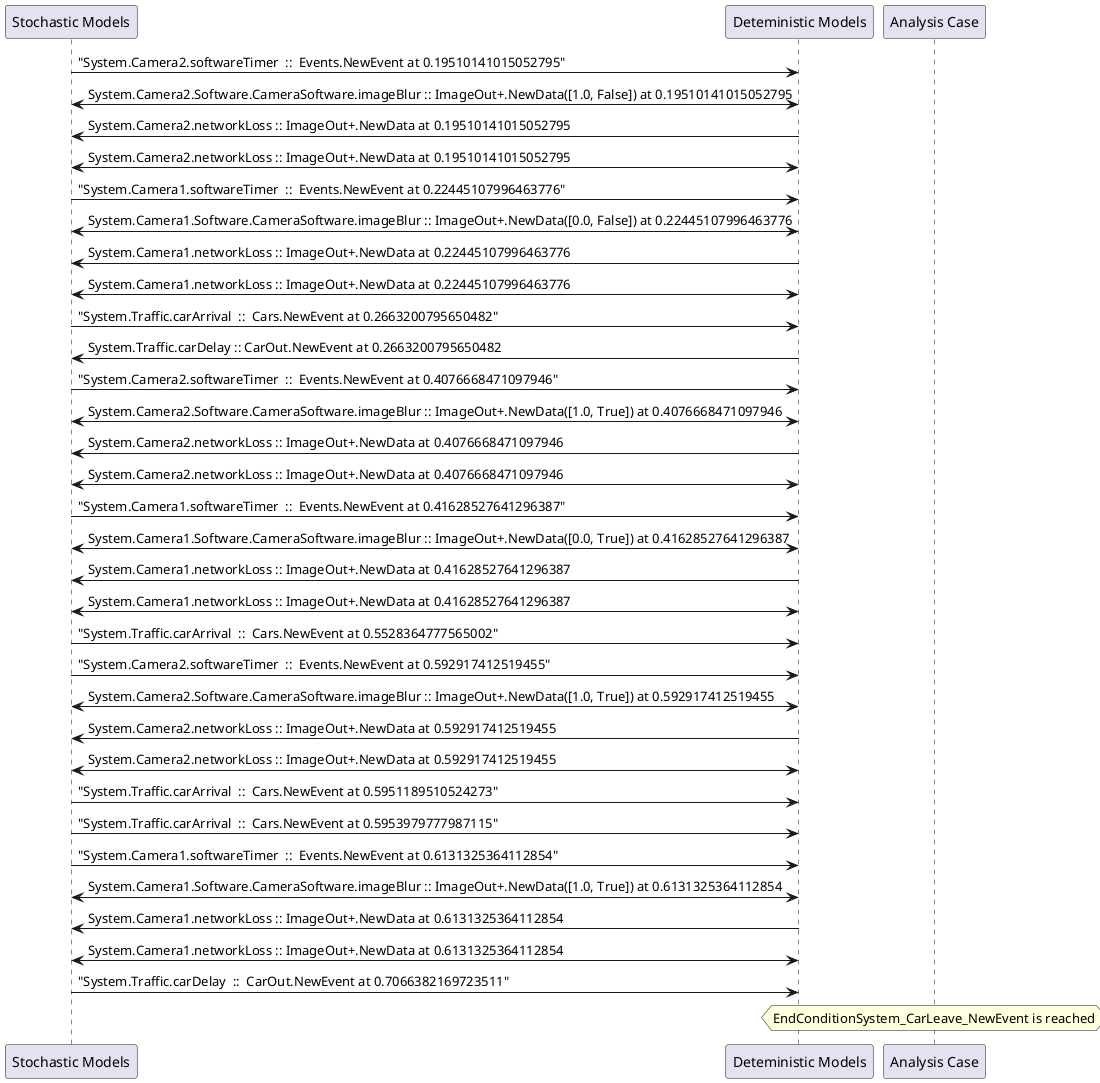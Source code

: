 
	@startuml
	participant "Stochastic Models" as stochmodel
	participant "Deteministic Models" as detmodel
	participant "Analysis Case" as analysis
	{33401_stop} stochmodel -> detmodel : "System.Camera2.softwareTimer  ::  Events.NewEvent at 0.19510141015052795"
detmodel <-> stochmodel : System.Camera2.Software.CameraSoftware.imageBlur :: ImageOut+.NewData([1.0, False]) at 0.19510141015052795
detmodel -> stochmodel : System.Camera2.networkLoss :: ImageOut+.NewData at 0.19510141015052795
detmodel <-> stochmodel : System.Camera2.networkLoss :: ImageOut+.NewData at 0.19510141015052795
{33386_stop} stochmodel -> detmodel : "System.Camera1.softwareTimer  ::  Events.NewEvent at 0.22445107996463776"
detmodel <-> stochmodel : System.Camera1.Software.CameraSoftware.imageBlur :: ImageOut+.NewData([0.0, False]) at 0.22445107996463776
detmodel -> stochmodel : System.Camera1.networkLoss :: ImageOut+.NewData at 0.22445107996463776
detmodel <-> stochmodel : System.Camera1.networkLoss :: ImageOut+.NewData at 0.22445107996463776
{33417_stop} stochmodel -> detmodel : "System.Traffic.carArrival  ::  Cars.NewEvent at 0.2663200795650482"
{33436_start} detmodel -> stochmodel : System.Traffic.carDelay :: CarOut.NewEvent at 0.2663200795650482
{33402_stop} stochmodel -> detmodel : "System.Camera2.softwareTimer  ::  Events.NewEvent at 0.4076668471097946"
detmodel <-> stochmodel : System.Camera2.Software.CameraSoftware.imageBlur :: ImageOut+.NewData([1.0, True]) at 0.4076668471097946
detmodel -> stochmodel : System.Camera2.networkLoss :: ImageOut+.NewData at 0.4076668471097946
detmodel <-> stochmodel : System.Camera2.networkLoss :: ImageOut+.NewData at 0.4076668471097946
{33387_stop} stochmodel -> detmodel : "System.Camera1.softwareTimer  ::  Events.NewEvent at 0.41628527641296387"
detmodel <-> stochmodel : System.Camera1.Software.CameraSoftware.imageBlur :: ImageOut+.NewData([0.0, True]) at 0.41628527641296387
detmodel -> stochmodel : System.Camera1.networkLoss :: ImageOut+.NewData at 0.41628527641296387
detmodel <-> stochmodel : System.Camera1.networkLoss :: ImageOut+.NewData at 0.41628527641296387
{33418_stop} stochmodel -> detmodel : "System.Traffic.carArrival  ::  Cars.NewEvent at 0.5528364777565002"
{33403_stop} stochmodel -> detmodel : "System.Camera2.softwareTimer  ::  Events.NewEvent at 0.592917412519455"
detmodel <-> stochmodel : System.Camera2.Software.CameraSoftware.imageBlur :: ImageOut+.NewData([1.0, True]) at 0.592917412519455
detmodel -> stochmodel : System.Camera2.networkLoss :: ImageOut+.NewData at 0.592917412519455
detmodel <-> stochmodel : System.Camera2.networkLoss :: ImageOut+.NewData at 0.592917412519455
{33419_stop} stochmodel -> detmodel : "System.Traffic.carArrival  ::  Cars.NewEvent at 0.5951189510524273"
{33420_stop} stochmodel -> detmodel : "System.Traffic.carArrival  ::  Cars.NewEvent at 0.5953979777987115"
{33388_stop} stochmodel -> detmodel : "System.Camera1.softwareTimer  ::  Events.NewEvent at 0.6131325364112854"
detmodel <-> stochmodel : System.Camera1.Software.CameraSoftware.imageBlur :: ImageOut+.NewData([1.0, True]) at 0.6131325364112854
detmodel -> stochmodel : System.Camera1.networkLoss :: ImageOut+.NewData at 0.6131325364112854
detmodel <-> stochmodel : System.Camera1.networkLoss :: ImageOut+.NewData at 0.6131325364112854
{33436_stop} stochmodel -> detmodel : "System.Traffic.carDelay  ::  CarOut.NewEvent at 0.7066382169723511"
{33436_start} <-> {33436_stop} : delay
hnote over analysis 
EndConditionSystem_CarLeave_NewEvent is reached
endnote
@enduml